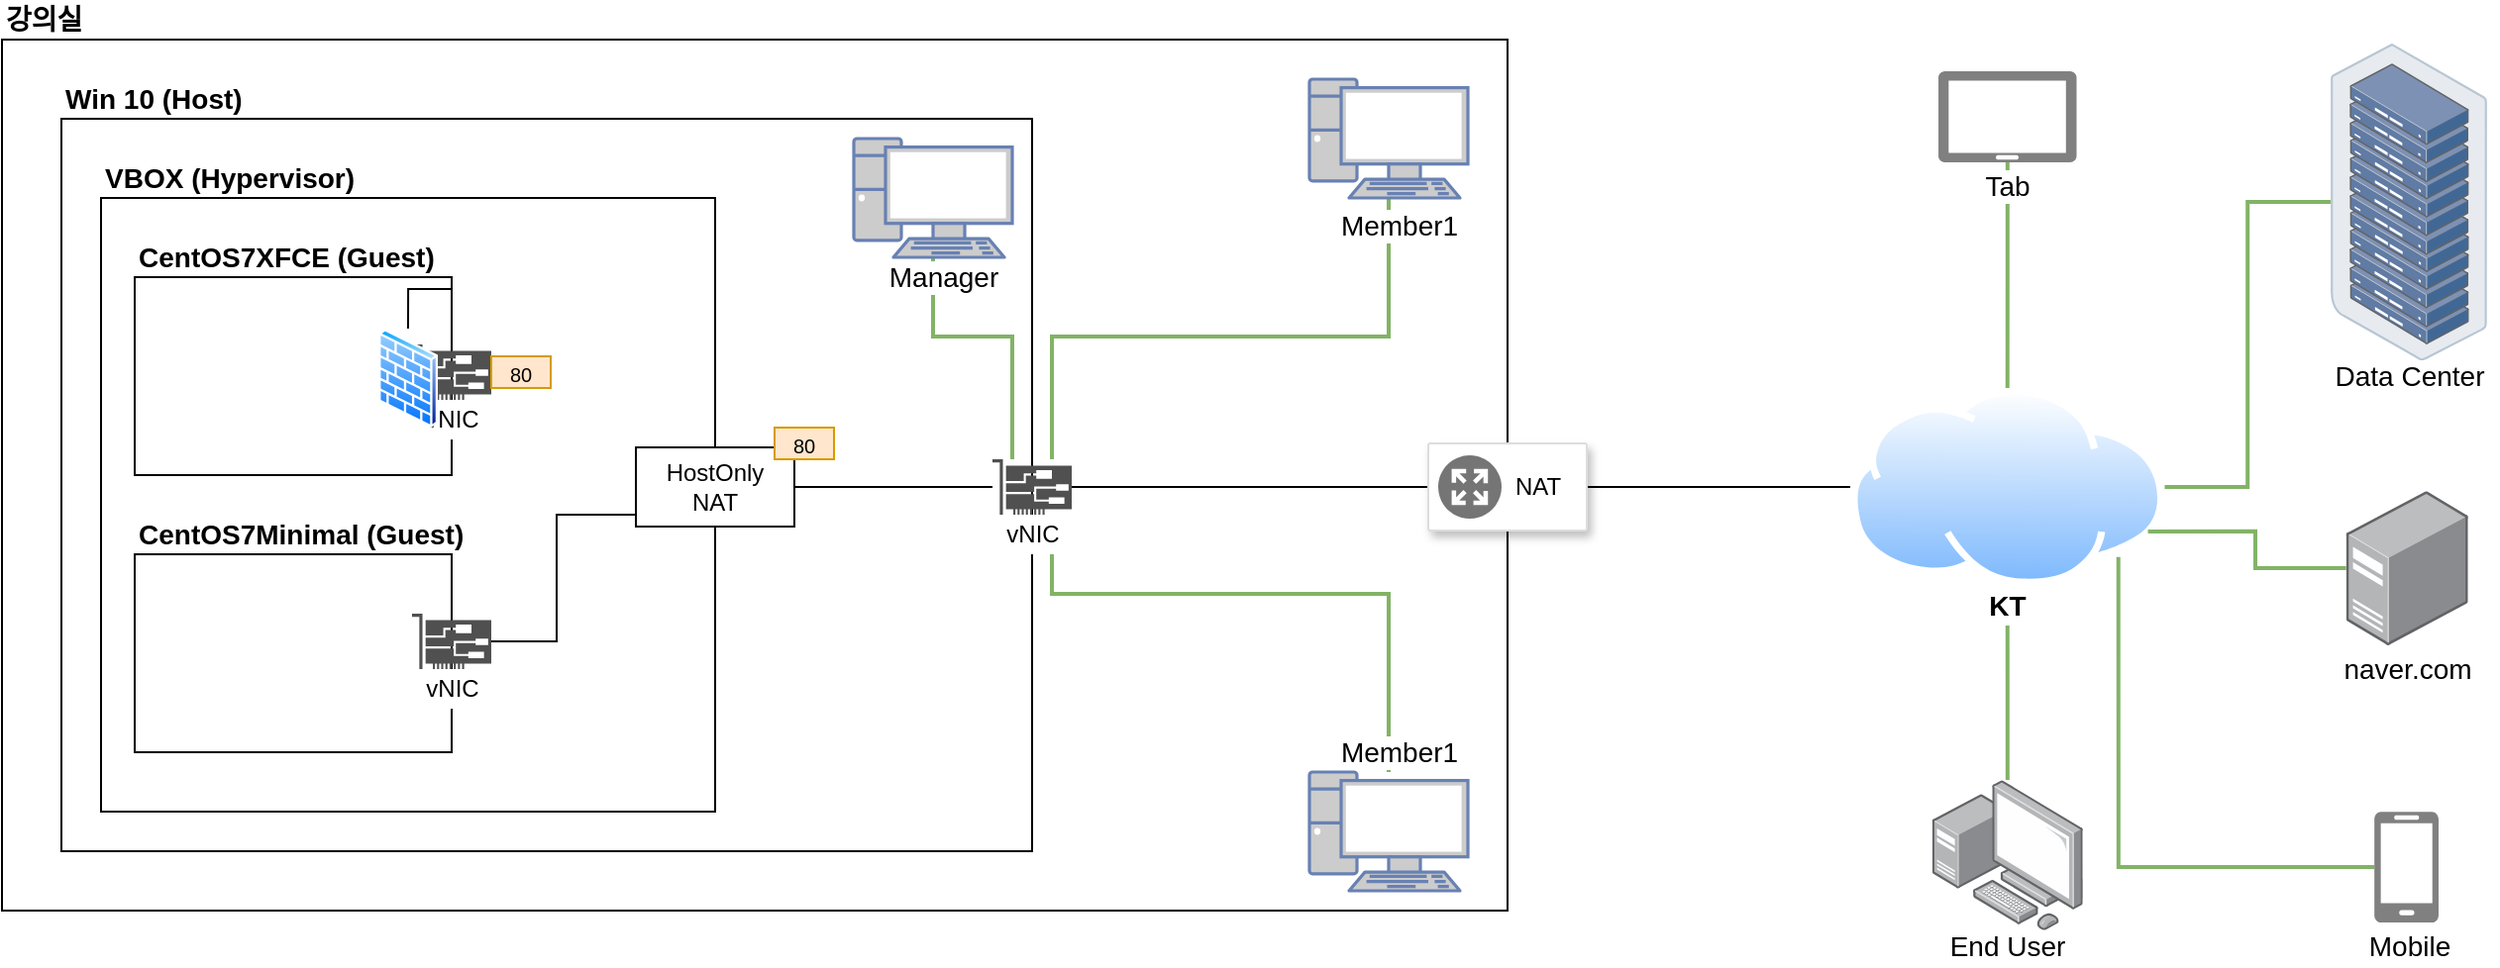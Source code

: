 <mxfile version="17.4.1" type="device"><diagram id="eoqtH4-4Z97mJ4BFVSqJ" name="Page-1"><mxGraphModel dx="782" dy="468" grid="1" gridSize="10" guides="1" tooltips="1" connect="1" arrows="1" fold="1" page="1" pageScale="1" pageWidth="1400" pageHeight="600" math="0" shadow="0"><root><mxCell id="0"/><mxCell id="1" parent="0"/><mxCell id="ieQMoxyXsocXehKm7ZxH-98" value="" style="rounded=0;whiteSpace=wrap;html=1;fillColor=none;" parent="1" vertex="1"><mxGeometry x="40" y="40" width="760" height="440" as="geometry"/></mxCell><mxCell id="ieQMoxyXsocXehKm7ZxH-99" value="" style="rounded=0;whiteSpace=wrap;html=1;fillColor=none;" parent="1" vertex="1"><mxGeometry x="70" y="80" width="490" height="370" as="geometry"/></mxCell><mxCell id="ieQMoxyXsocXehKm7ZxH-100" value="&lt;b&gt;&lt;font style=&quot;font-size: 14px&quot;&gt;강의실&lt;/font&gt;&lt;/b&gt;" style="text;html=1;resizable=0;autosize=1;align=left;verticalAlign=middle;points=[];fillColor=none;strokeColor=none;rounded=0;" parent="1" vertex="1"><mxGeometry x="40" y="20" width="60" height="20" as="geometry"/></mxCell><mxCell id="ieQMoxyXsocXehKm7ZxH-101" value="&lt;b&gt;Win 10 (Host)&lt;/b&gt;" style="text;html=1;resizable=0;autosize=1;align=left;verticalAlign=middle;points=[];fillColor=none;strokeColor=none;rounded=0;fontSize=14;" parent="1" vertex="1"><mxGeometry x="70" y="60" width="100" height="20" as="geometry"/></mxCell><mxCell id="AsOl6AbgIYazRILrG7ol-1" value="" style="rounded=0;whiteSpace=wrap;html=1;fillColor=none;" parent="1" vertex="1"><mxGeometry x="90" y="120" width="310" height="310" as="geometry"/></mxCell><mxCell id="AsOl6AbgIYazRILrG7ol-2" value="&lt;b&gt;&lt;font style=&quot;font-size: 14px&quot;&gt;VBOX (Hypervisor)&lt;/font&gt;&lt;/b&gt;" style="text;html=1;resizable=0;autosize=1;align=left;verticalAlign=middle;points=[];fillColor=none;strokeColor=none;rounded=0;" parent="1" vertex="1"><mxGeometry x="90" y="100" width="140" height="20" as="geometry"/></mxCell><mxCell id="AsOl6AbgIYazRILrG7ol-3" value="" style="rounded=0;whiteSpace=wrap;html=1;fillColor=none;" parent="1" vertex="1"><mxGeometry x="107" y="160" width="160" height="100" as="geometry"/></mxCell><mxCell id="AsOl6AbgIYazRILrG7ol-4" value="" style="rounded=0;whiteSpace=wrap;html=1;fillColor=none;" parent="1" vertex="1"><mxGeometry x="107" y="300" width="160" height="100" as="geometry"/></mxCell><mxCell id="AsOl6AbgIYazRILrG7ol-5" value="&lt;font style=&quot;font-size: 14px&quot;&gt;CentOS7XFCE (Guest)&lt;/font&gt;" style="text;html=1;resizable=0;autosize=1;align=left;verticalAlign=middle;points=[];fillColor=none;strokeColor=none;rounded=0;fontStyle=1" parent="1" vertex="1"><mxGeometry x="107" y="140" width="160" height="20" as="geometry"/></mxCell><mxCell id="AsOl6AbgIYazRILrG7ol-6" value="&lt;b&gt;&lt;font style=&quot;font-size: 14px&quot;&gt;CentOS7Minimal (Guest)&lt;/font&gt;&lt;/b&gt;" style="text;html=1;resizable=0;autosize=1;align=left;verticalAlign=middle;points=[];fillColor=none;strokeColor=none;rounded=0;" parent="1" vertex="1"><mxGeometry x="107" y="280" width="180" height="20" as="geometry"/></mxCell><mxCell id="AsOl6AbgIYazRILrG7ol-8" value="" style="sketch=0;pointerEvents=1;shadow=0;dashed=0;html=1;strokeColor=none;fillColor=#505050;labelPosition=center;verticalLabelPosition=bottom;verticalAlign=top;outlineConnect=0;align=center;shape=mxgraph.office.devices.nic;" parent="1" vertex="1"><mxGeometry x="247" y="194" width="40" height="28" as="geometry"/></mxCell><mxCell id="AsOl6AbgIYazRILrG7ol-9" value="vNIC" style="text;html=1;resizable=0;autosize=1;align=center;verticalAlign=middle;points=[];fillColor=default;strokeColor=none;rounded=0;" parent="1" vertex="1"><mxGeometry x="247" y="222" width="40" height="20" as="geometry"/></mxCell><mxCell id="AsOl6AbgIYazRILrG7ol-41" style="edgeStyle=orthogonalEdgeStyle;rounded=0;orthogonalLoop=1;jettySize=auto;html=1;fontSize=14;endArrow=none;endFill=0;" parent="1" source="AsOl6AbgIYazRILrG7ol-10" target="AsOl6AbgIYazRILrG7ol-15" edge="1"><mxGeometry relative="1" as="geometry"/></mxCell><mxCell id="AsOl6AbgIYazRILrG7ol-42" style="edgeStyle=orthogonalEdgeStyle;rounded=0;orthogonalLoop=1;jettySize=auto;html=1;fontSize=14;endArrow=none;endFill=0;" parent="1" source="AsOl6AbgIYazRILrG7ol-10" target="AsOl6AbgIYazRILrG7ol-18" edge="1"><mxGeometry relative="1" as="geometry"/></mxCell><mxCell id="AsOl6AbgIYazRILrG7ol-10" value="" style="strokeColor=#dddddd;shadow=1;strokeWidth=1;rounded=1;absoluteArcSize=1;arcSize=2;fillColor=default;" parent="1" vertex="1"><mxGeometry x="760" y="244" width="80" height="44" as="geometry"/></mxCell><mxCell id="AsOl6AbgIYazRILrG7ol-11" value="NAT" style="sketch=0;dashed=0;connectable=0;html=1;fillColor=#757575;strokeColor=none;shape=mxgraph.gcp2.nat;part=1;labelPosition=right;verticalLabelPosition=middle;align=left;verticalAlign=middle;spacingLeft=5;fontSize=12;" parent="AsOl6AbgIYazRILrG7ol-10" vertex="1"><mxGeometry y="0.5" width="32" height="32" relative="1" as="geometry"><mxPoint x="5" y="-16" as="offset"/></mxGeometry></mxCell><mxCell id="AsOl6AbgIYazRILrG7ol-52" style="edgeStyle=orthogonalEdgeStyle;rounded=0;orthogonalLoop=1;jettySize=auto;html=1;fontSize=14;endArrow=none;endFill=0;" parent="1" source="AsOl6AbgIYazRILrG7ol-13" target="AsOl6AbgIYazRILrG7ol-17" edge="1"><mxGeometry relative="1" as="geometry"><Array as="points"><mxPoint x="320" y="344"/><mxPoint x="320" y="280"/></Array></mxGeometry></mxCell><mxCell id="AsOl6AbgIYazRILrG7ol-13" value="" style="sketch=0;pointerEvents=1;shadow=0;dashed=0;html=1;strokeColor=none;fillColor=#505050;labelPosition=center;verticalLabelPosition=bottom;verticalAlign=top;outlineConnect=0;align=center;shape=mxgraph.office.devices.nic;" parent="1" vertex="1"><mxGeometry x="247" y="330" width="40" height="28" as="geometry"/></mxCell><mxCell id="AsOl6AbgIYazRILrG7ol-14" value="vNIC" style="text;html=1;resizable=0;autosize=1;align=center;verticalAlign=middle;points=[];fillColor=default;strokeColor=none;rounded=0;" parent="1" vertex="1"><mxGeometry x="247" y="358" width="40" height="20" as="geometry"/></mxCell><mxCell id="AsOl6AbgIYazRILrG7ol-43" style="edgeStyle=orthogonalEdgeStyle;rounded=0;orthogonalLoop=1;jettySize=auto;html=1;fontSize=14;endArrow=none;endFill=0;" parent="1" source="AsOl6AbgIYazRILrG7ol-15" target="AsOl6AbgIYazRILrG7ol-17" edge="1"><mxGeometry relative="1" as="geometry"/></mxCell><mxCell id="AsOl6AbgIYazRILrG7ol-15" value="" style="sketch=0;pointerEvents=1;shadow=0;dashed=0;html=1;strokeColor=none;fillColor=#505050;labelPosition=center;verticalLabelPosition=bottom;verticalAlign=top;outlineConnect=0;align=center;shape=mxgraph.office.devices.nic;" parent="1" vertex="1"><mxGeometry x="540" y="252" width="40" height="28" as="geometry"/></mxCell><mxCell id="AsOl6AbgIYazRILrG7ol-53" style="edgeStyle=orthogonalEdgeStyle;rounded=0;orthogonalLoop=1;jettySize=auto;html=1;fontSize=14;endArrow=none;endFill=0;startArrow=none;" parent="1" source="oyCzWdMeERXK9kNJsxBG-1" target="AsOl6AbgIYazRILrG7ol-8" edge="1"><mxGeometry relative="1" as="geometry"><Array as="points"/></mxGeometry></mxCell><mxCell id="AsOl6AbgIYazRILrG7ol-17" value="HostOnly&lt;br&gt;NAT" style="rounded=0;whiteSpace=wrap;html=1;fillColor=default;" parent="1" vertex="1"><mxGeometry x="360" y="246" width="80" height="40" as="geometry"/></mxCell><mxCell id="AsOl6AbgIYazRILrG7ol-18" value="" style="aspect=fixed;perimeter=ellipsePerimeter;html=1;align=center;shadow=0;dashed=0;spacingTop=3;image;image=img/lib/active_directory/internet_cloud.svg;fillColor=default;" parent="1" vertex="1"><mxGeometry x="973" y="216" width="158.73" height="100" as="geometry"/></mxCell><mxCell id="AsOl6AbgIYazRILrG7ol-75" style="edgeStyle=orthogonalEdgeStyle;rounded=0;orthogonalLoop=1;jettySize=auto;html=1;fontSize=14;endArrow=none;endFill=0;fillColor=#d5e8d4;strokeColor=#82b366;strokeWidth=2;" parent="1" source="AsOl6AbgIYazRILrG7ol-21" target="AsOl6AbgIYazRILrG7ol-18" edge="1"><mxGeometry relative="1" as="geometry"/></mxCell><mxCell id="AsOl6AbgIYazRILrG7ol-21" value="" style="points=[];aspect=fixed;html=1;align=center;shadow=0;dashed=0;image;image=img/lib/allied_telesis/computer_and_terminals/Personal_Computer_with_Server.svg;labelBackgroundColor=#ffffff;fontSize=14;fillColor=default;" parent="1" vertex="1"><mxGeometry x="1014.37" y="414" width="76" height="76" as="geometry"/></mxCell><mxCell id="AsOl6AbgIYazRILrG7ol-77" style="edgeStyle=orthogonalEdgeStyle;rounded=0;orthogonalLoop=1;jettySize=auto;html=1;entryX=1;entryY=0.75;entryDx=0;entryDy=0;fontSize=14;endArrow=none;endFill=0;fillColor=#d5e8d4;strokeColor=#82b366;strokeWidth=2;" parent="1" source="AsOl6AbgIYazRILrG7ol-22" target="AsOl6AbgIYazRILrG7ol-18" edge="1"><mxGeometry relative="1" as="geometry"/></mxCell><mxCell id="AsOl6AbgIYazRILrG7ol-22" value="" style="points=[];aspect=fixed;html=1;align=center;shadow=0;dashed=0;image;image=img/lib/allied_telesis/computer_and_terminals/Server_Desktop.svg;labelBackgroundColor=#ffffff;fontSize=14;fillColor=default;" parent="1" vertex="1"><mxGeometry x="1223.33" y="268" width="61.53" height="78" as="geometry"/></mxCell><mxCell id="AsOl6AbgIYazRILrG7ol-76" style="edgeStyle=orthogonalEdgeStyle;rounded=0;orthogonalLoop=1;jettySize=auto;html=1;entryX=1;entryY=0.5;entryDx=0;entryDy=0;fontSize=14;endArrow=none;endFill=0;fillColor=#d5e8d4;strokeColor=#82b366;strokeWidth=2;" parent="1" source="AsOl6AbgIYazRILrG7ol-23" target="AsOl6AbgIYazRILrG7ol-18" edge="1"><mxGeometry relative="1" as="geometry"/></mxCell><mxCell id="AsOl6AbgIYazRILrG7ol-23" value="" style="points=[];aspect=fixed;html=1;align=center;shadow=0;dashed=0;image;image=img/lib/allied_telesis/storage/Datacenter_Server_Rack.svg;labelBackgroundColor=#ffffff;fontSize=14;fillColor=default;" parent="1" vertex="1"><mxGeometry x="1215.53" y="42" width="78.93" height="160" as="geometry"/></mxCell><mxCell id="AsOl6AbgIYazRILrG7ol-24" value="Data Center" style="text;html=1;resizable=0;autosize=1;align=center;verticalAlign=middle;points=[];fillColor=none;strokeColor=none;rounded=0;labelBackgroundColor=#ffffff;fontSize=14;" parent="1" vertex="1"><mxGeometry x="1210" y="200" width="90" height="20" as="geometry"/></mxCell><mxCell id="AsOl6AbgIYazRILrG7ol-25" value="naver.com" style="text;html=1;resizable=0;autosize=1;align=center;verticalAlign=middle;points=[];fillColor=none;strokeColor=none;rounded=0;labelBackgroundColor=#ffffff;fontSize=14;" parent="1" vertex="1"><mxGeometry x="1214.09" y="348" width="80" height="20" as="geometry"/></mxCell><mxCell id="AsOl6AbgIYazRILrG7ol-26" value="End User" style="text;html=1;resizable=0;autosize=1;align=center;verticalAlign=middle;points=[];fillColor=none;strokeColor=none;rounded=0;labelBackgroundColor=#ffffff;fontSize=14;" parent="1" vertex="1"><mxGeometry x="1017.36" y="488" width="70" height="20" as="geometry"/></mxCell><mxCell id="AsOl6AbgIYazRILrG7ol-74" style="edgeStyle=orthogonalEdgeStyle;rounded=0;orthogonalLoop=1;jettySize=auto;html=1;fontSize=14;endArrow=none;endFill=0;fillColor=#d5e8d4;strokeColor=#82b366;strokeWidth=2;" parent="1" source="AsOl6AbgIYazRILrG7ol-27" target="AsOl6AbgIYazRILrG7ol-18" edge="1"><mxGeometry relative="1" as="geometry"/></mxCell><mxCell id="AsOl6AbgIYazRILrG7ol-27" value="" style="verticalLabelPosition=bottom;html=1;verticalAlign=top;align=center;strokeColor=none;fillColor=#808080;shape=mxgraph.azure.tablet;pointerEvents=1;labelBackgroundColor=#ffffff;fontSize=14;" parent="1" vertex="1"><mxGeometry x="1017.37" y="56" width="70" height="46" as="geometry"/></mxCell><mxCell id="AsOl6AbgIYazRILrG7ol-78" style="edgeStyle=orthogonalEdgeStyle;rounded=0;orthogonalLoop=1;jettySize=auto;html=1;entryX=1;entryY=1;entryDx=0;entryDy=0;fontSize=14;endArrow=none;endFill=0;fillColor=#d5e8d4;strokeColor=#82b366;strokeWidth=2;" parent="1" source="AsOl6AbgIYazRILrG7ol-29" target="AsOl6AbgIYazRILrG7ol-18" edge="1"><mxGeometry relative="1" as="geometry"/></mxCell><mxCell id="AsOl6AbgIYazRILrG7ol-29" value="" style="verticalLabelPosition=bottom;html=1;verticalAlign=top;align=center;strokeColor=none;fillColor=#808080;shape=mxgraph.azure.mobile;pointerEvents=1;labelBackgroundColor=#ffffff;fontSize=14;" parent="1" vertex="1"><mxGeometry x="1237.5" y="430" width="32.5" height="56" as="geometry"/></mxCell><mxCell id="AsOl6AbgIYazRILrG7ol-30" value="Tab" style="text;html=1;resizable=0;autosize=1;align=center;verticalAlign=middle;points=[];fillColor=none;strokeColor=none;rounded=0;labelBackgroundColor=#ffffff;fontSize=14;" parent="1" vertex="1"><mxGeometry x="1032.36" y="104" width="40" height="20" as="geometry"/></mxCell><mxCell id="AsOl6AbgIYazRILrG7ol-31" value="Mobile" style="text;html=1;resizable=0;autosize=1;align=center;verticalAlign=middle;points=[];fillColor=none;strokeColor=none;rounded=0;labelBackgroundColor=#ffffff;fontSize=14;" parent="1" vertex="1"><mxGeometry x="1225" y="488" width="60" height="20" as="geometry"/></mxCell><mxCell id="AsOl6AbgIYazRILrG7ol-65" style="edgeStyle=orthogonalEdgeStyle;rounded=0;orthogonalLoop=1;jettySize=auto;html=1;fontSize=14;endArrow=none;endFill=0;fillColor=#d5e8d4;strokeColor=#82b366;exitX=0.5;exitY=1;exitDx=0;exitDy=0;exitPerimeter=0;strokeWidth=2;" parent="1" source="AsOl6AbgIYazRILrG7ol-33" target="AsOl6AbgIYazRILrG7ol-15" edge="1"><mxGeometry relative="1" as="geometry"><Array as="points"><mxPoint x="740" y="190"/><mxPoint x="570" y="190"/></Array></mxGeometry></mxCell><mxCell id="AsOl6AbgIYazRILrG7ol-33" value="" style="fontColor=#0066CC;verticalAlign=top;verticalLabelPosition=bottom;labelPosition=center;align=center;html=1;outlineConnect=0;fillColor=#CCCCCC;strokeColor=#6881B3;gradientColor=none;gradientDirection=north;strokeWidth=2;shape=mxgraph.networks.pc;labelBackgroundColor=#ffffff;fontSize=14;" parent="1" vertex="1"><mxGeometry x="700" y="60" width="80" height="60" as="geometry"/></mxCell><mxCell id="AsOl6AbgIYazRILrG7ol-66" style="edgeStyle=orthogonalEdgeStyle;rounded=0;orthogonalLoop=1;jettySize=auto;html=1;fontSize=14;endArrow=none;endFill=0;fillColor=#d5e8d4;strokeColor=#82b366;strokeWidth=2;" parent="1" source="AsOl6AbgIYazRILrG7ol-34" target="AsOl6AbgIYazRILrG7ol-15" edge="1"><mxGeometry relative="1" as="geometry"><Array as="points"><mxPoint x="510" y="190"/><mxPoint x="550" y="190"/></Array></mxGeometry></mxCell><mxCell id="AsOl6AbgIYazRILrG7ol-34" value="" style="fontColor=#0066CC;verticalAlign=top;verticalLabelPosition=bottom;labelPosition=center;align=center;html=1;outlineConnect=0;fillColor=#CCCCCC;strokeColor=#6881B3;gradientColor=none;gradientDirection=north;strokeWidth=2;shape=mxgraph.networks.pc;labelBackgroundColor=#ffffff;fontSize=14;" parent="1" vertex="1"><mxGeometry x="470" y="90" width="80" height="60" as="geometry"/></mxCell><mxCell id="AsOl6AbgIYazRILrG7ol-73" style="edgeStyle=orthogonalEdgeStyle;rounded=0;orthogonalLoop=1;jettySize=auto;html=1;fontSize=14;endArrow=none;endFill=0;fillColor=#d5e8d4;strokeColor=#82b366;strokeWidth=2;" parent="1" source="AsOl6AbgIYazRILrG7ol-35" target="AsOl6AbgIYazRILrG7ol-15" edge="1"><mxGeometry relative="1" as="geometry"><Array as="points"><mxPoint x="740" y="320"/><mxPoint x="570" y="320"/></Array></mxGeometry></mxCell><mxCell id="AsOl6AbgIYazRILrG7ol-35" value="" style="fontColor=#0066CC;verticalAlign=top;verticalLabelPosition=bottom;labelPosition=center;align=center;html=1;outlineConnect=0;fillColor=#CCCCCC;strokeColor=#6881B3;gradientColor=none;gradientDirection=north;strokeWidth=2;shape=mxgraph.networks.pc;labelBackgroundColor=#ffffff;fontSize=14;" parent="1" vertex="1"><mxGeometry x="700" y="410" width="80" height="60" as="geometry"/></mxCell><mxCell id="AsOl6AbgIYazRILrG7ol-36" value="Member1" style="text;html=1;resizable=0;autosize=1;align=center;verticalAlign=middle;points=[];fillColor=none;strokeColor=none;rounded=0;labelBackgroundColor=#ffffff;fontSize=14;" parent="1" vertex="1"><mxGeometry x="710" y="124" width="70" height="20" as="geometry"/></mxCell><mxCell id="AsOl6AbgIYazRILrG7ol-37" value="Member1" style="text;html=1;resizable=0;autosize=1;align=center;verticalAlign=middle;points=[];fillColor=none;strokeColor=none;rounded=0;labelBackgroundColor=#ffffff;fontSize=14;" parent="1" vertex="1"><mxGeometry x="710" y="390" width="70" height="20" as="geometry"/></mxCell><mxCell id="AsOl6AbgIYazRILrG7ol-38" value="Manager" style="text;html=1;resizable=0;autosize=1;align=center;verticalAlign=middle;points=[];fillColor=none;strokeColor=none;rounded=0;labelBackgroundColor=#ffffff;fontSize=14;" parent="1" vertex="1"><mxGeometry x="480" y="150" width="70" height="20" as="geometry"/></mxCell><mxCell id="AsOl6AbgIYazRILrG7ol-61" value="&lt;font style=&quot;font-size: 10px&quot;&gt;80&lt;/font&gt;" style="rounded=0;whiteSpace=wrap;html=1;labelBackgroundColor=none;fontSize=14;fillColor=#ffe6cc;strokeColor=#d79b00;" parent="1" vertex="1"><mxGeometry x="430" y="236" width="30" height="16" as="geometry"/></mxCell><mxCell id="AsOl6AbgIYazRILrG7ol-64" value="&lt;font style=&quot;font-size: 10px&quot;&gt;80&lt;/font&gt;" style="rounded=0;whiteSpace=wrap;html=1;labelBackgroundColor=none;fontSize=14;fillColor=#ffe6cc;strokeColor=#d79b00;" parent="1" vertex="1"><mxGeometry x="287" y="200" width="30" height="16" as="geometry"/></mxCell><mxCell id="AsOl6AbgIYazRILrG7ol-16" value="vNIC" style="text;html=1;resizable=0;autosize=1;align=center;verticalAlign=middle;points=[];fillColor=default;strokeColor=none;rounded=0;" parent="1" vertex="1"><mxGeometry x="540" y="280" width="40" height="20" as="geometry"/></mxCell><mxCell id="AsOl6AbgIYazRILrG7ol-19" value="&lt;font style=&quot;font-size: 14px&quot;&gt;&lt;b&gt;KT&lt;/b&gt;&lt;/font&gt;" style="text;html=1;resizable=0;autosize=1;align=center;verticalAlign=middle;points=[];fillColor=default;strokeColor=none;rounded=0;" parent="1" vertex="1"><mxGeometry x="1037.37" y="316" width="30" height="20" as="geometry"/></mxCell><mxCell id="oyCzWdMeERXK9kNJsxBG-1" value="" style="aspect=fixed;perimeter=ellipsePerimeter;html=1;align=center;shadow=0;dashed=0;spacingTop=3;image;image=img/lib/active_directory/firewall.svg;" vertex="1" parent="1"><mxGeometry x="229.75" y="186" width="30.5" height="50" as="geometry"/></mxCell></root></mxGraphModel></diagram></mxfile>